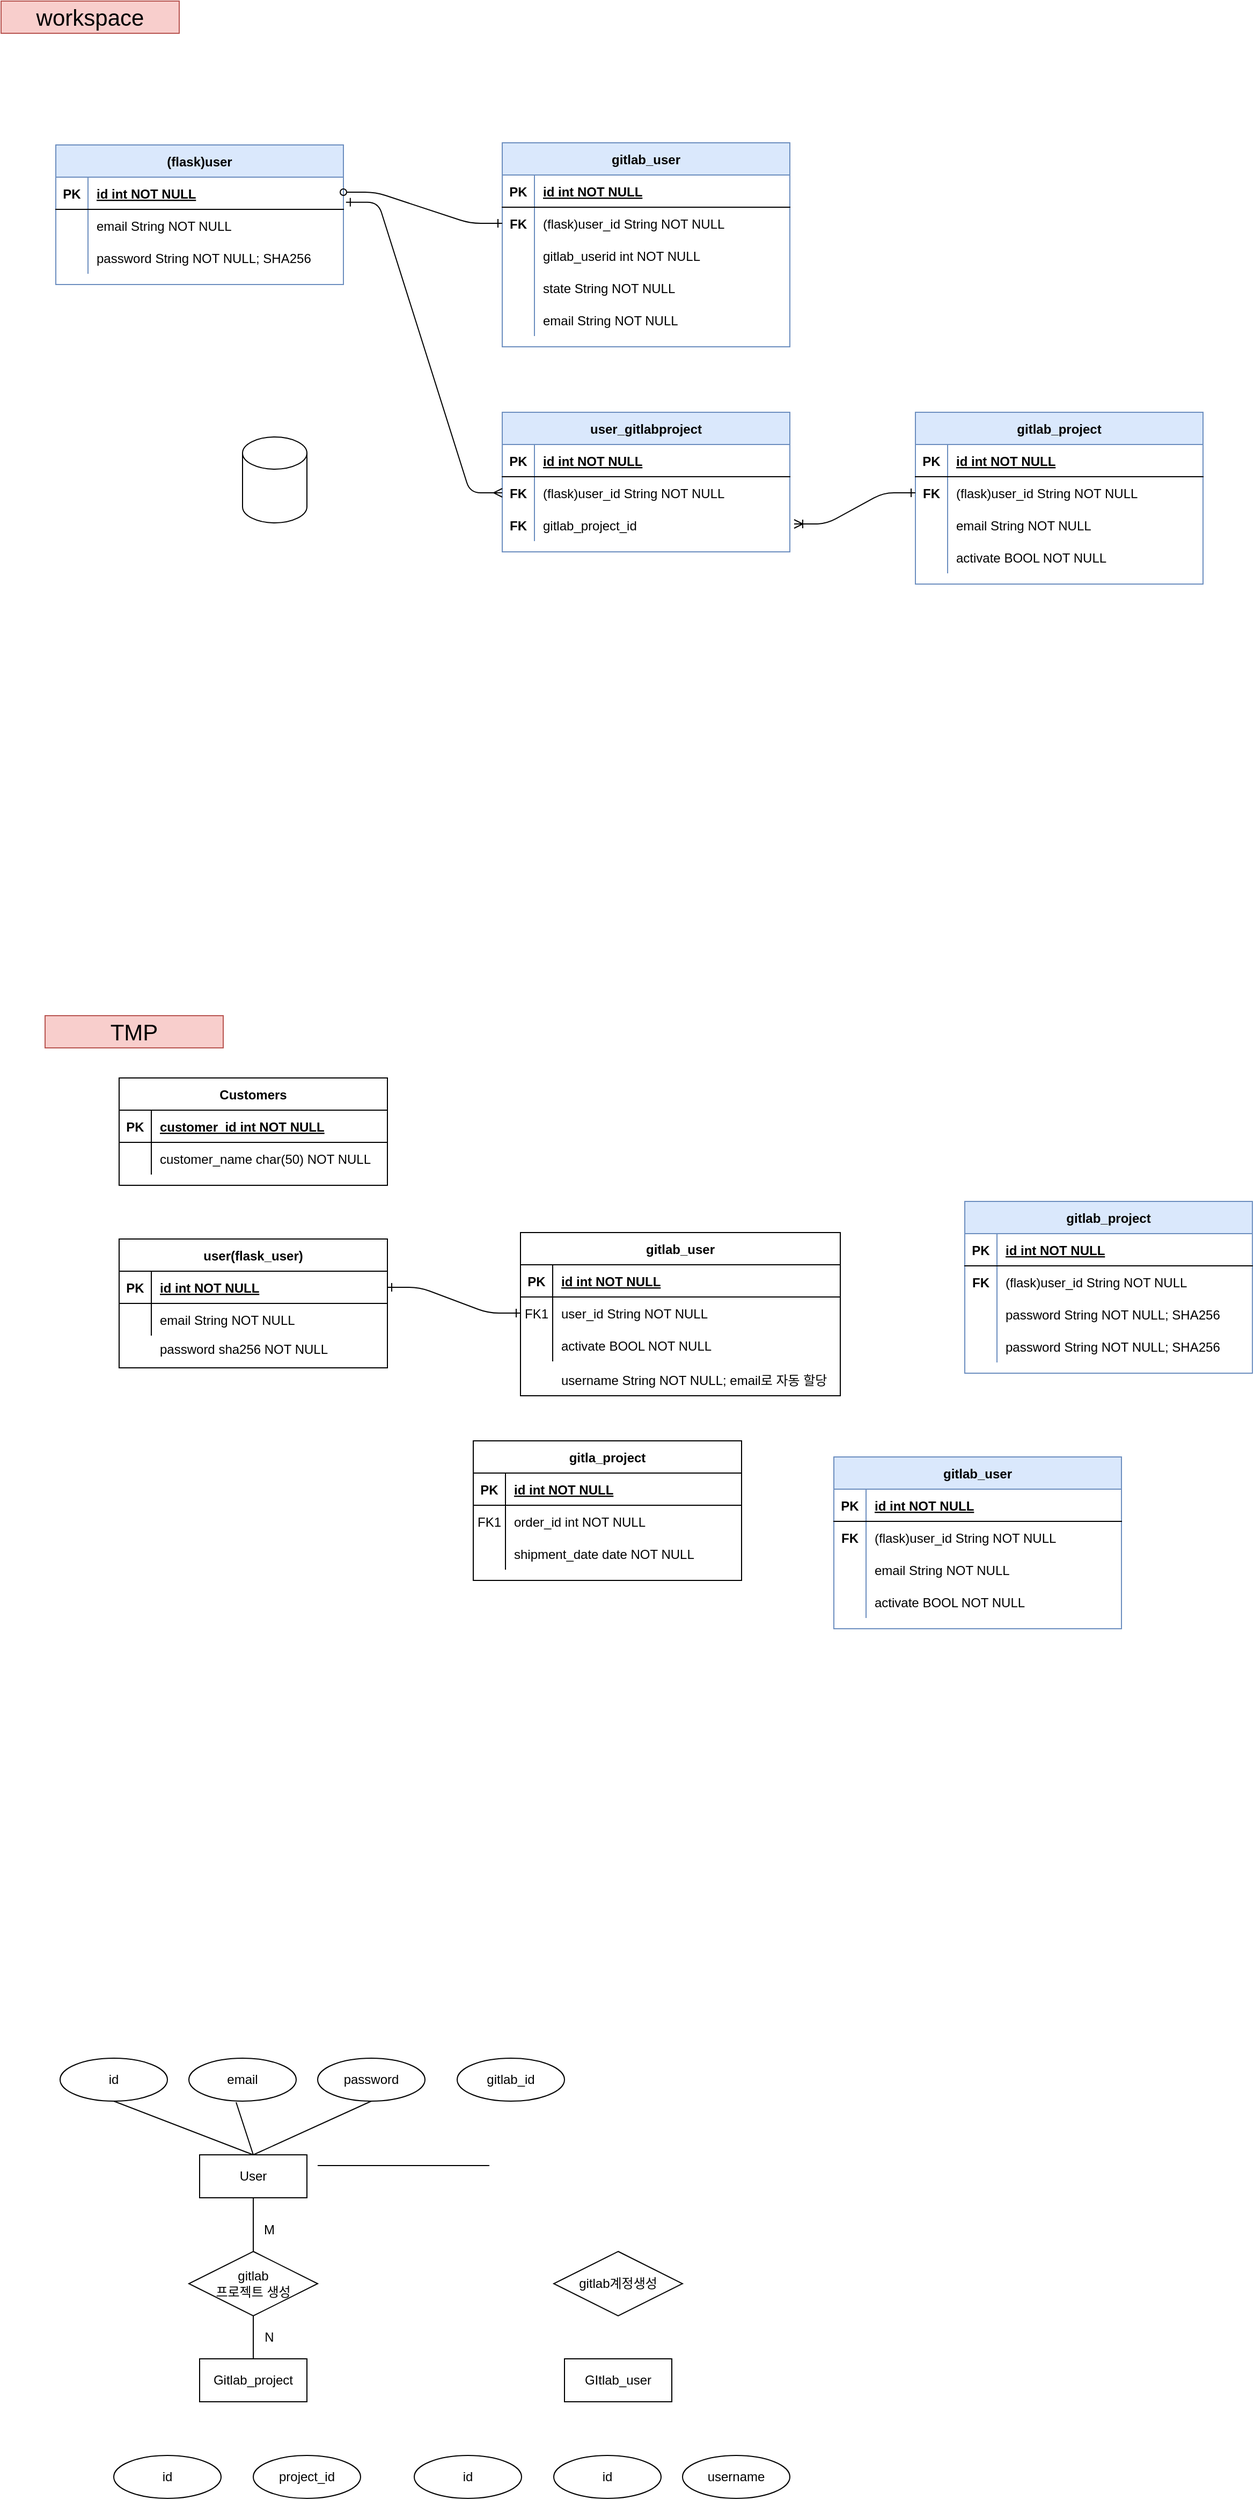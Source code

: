 <mxfile version="14.6.13" type="device"><diagram id="R2lEEEUBdFMjLlhIrx00" name="Page-1"><mxGraphModel dx="1422" dy="1805" grid="0" gridSize="10" guides="1" tooltips="1" connect="1" arrows="1" fold="1" page="1" pageScale="1" pageWidth="850" pageHeight="1100" math="0" shadow="0" extFonts="Permanent Marker^https://fonts.googleapis.com/css?family=Permanent+Marker"><root><mxCell id="0"/><mxCell id="1" parent="0"/><mxCell id="C-vyLk0tnHw3VtMMgP7b-1" value="" style="edgeStyle=entityRelationEdgeStyle;endArrow=ERone;startArrow=ERone;endFill=0;startFill=0;" parent="1" source="C-vyLk0tnHw3VtMMgP7b-24" target="C-vyLk0tnHw3VtMMgP7b-6" edge="1"><mxGeometry width="100" height="100" relative="1" as="geometry"><mxPoint x="366" y="829" as="sourcePoint"/><mxPoint x="466" y="729" as="targetPoint"/></mxGeometry></mxCell><mxCell id="C-vyLk0tnHw3VtMMgP7b-2" value="gitlab_user" style="shape=table;startSize=30;container=1;collapsible=1;childLayout=tableLayout;fixedRows=1;rowLines=0;fontStyle=1;align=center;resizeLast=1;" parent="1" vertex="1"><mxGeometry x="520" y="223" width="298" height="152" as="geometry"/></mxCell><mxCell id="C-vyLk0tnHw3VtMMgP7b-3" value="" style="shape=partialRectangle;collapsible=0;dropTarget=0;pointerEvents=0;fillColor=none;points=[[0,0.5],[1,0.5]];portConstraint=eastwest;top=0;left=0;right=0;bottom=1;" parent="C-vyLk0tnHw3VtMMgP7b-2" vertex="1"><mxGeometry y="30" width="298" height="30" as="geometry"/></mxCell><mxCell id="C-vyLk0tnHw3VtMMgP7b-4" value="PK" style="shape=partialRectangle;overflow=hidden;connectable=0;fillColor=none;top=0;left=0;bottom=0;right=0;fontStyle=1;" parent="C-vyLk0tnHw3VtMMgP7b-3" vertex="1"><mxGeometry width="30" height="30" as="geometry"/></mxCell><mxCell id="C-vyLk0tnHw3VtMMgP7b-5" value="id int NOT NULL " style="shape=partialRectangle;overflow=hidden;connectable=0;fillColor=none;top=0;left=0;bottom=0;right=0;align=left;spacingLeft=6;fontStyle=5;" parent="C-vyLk0tnHw3VtMMgP7b-3" vertex="1"><mxGeometry x="30" width="268" height="30" as="geometry"/></mxCell><mxCell id="C-vyLk0tnHw3VtMMgP7b-6" value="" style="shape=partialRectangle;collapsible=0;dropTarget=0;pointerEvents=0;fillColor=none;points=[[0,0.5],[1,0.5]];portConstraint=eastwest;top=0;left=0;right=0;bottom=0;" parent="C-vyLk0tnHw3VtMMgP7b-2" vertex="1"><mxGeometry y="60" width="298" height="30" as="geometry"/></mxCell><mxCell id="C-vyLk0tnHw3VtMMgP7b-7" value="FK1" style="shape=partialRectangle;overflow=hidden;connectable=0;fillColor=none;top=0;left=0;bottom=0;right=0;" parent="C-vyLk0tnHw3VtMMgP7b-6" vertex="1"><mxGeometry width="30" height="30" as="geometry"/></mxCell><mxCell id="C-vyLk0tnHw3VtMMgP7b-8" value="user_id String NOT NULL" style="shape=partialRectangle;overflow=hidden;connectable=0;fillColor=none;top=0;left=0;bottom=0;right=0;align=left;spacingLeft=6;" parent="C-vyLk0tnHw3VtMMgP7b-6" vertex="1"><mxGeometry x="30" width="268" height="30" as="geometry"/></mxCell><mxCell id="C-vyLk0tnHw3VtMMgP7b-9" value="" style="shape=partialRectangle;collapsible=0;dropTarget=0;pointerEvents=0;fillColor=none;points=[[0,0.5],[1,0.5]];portConstraint=eastwest;top=0;left=0;right=0;bottom=0;" parent="C-vyLk0tnHw3VtMMgP7b-2" vertex="1"><mxGeometry y="90" width="298" height="30" as="geometry"/></mxCell><mxCell id="C-vyLk0tnHw3VtMMgP7b-10" value="" style="shape=partialRectangle;overflow=hidden;connectable=0;fillColor=none;top=0;left=0;bottom=0;right=0;" parent="C-vyLk0tnHw3VtMMgP7b-9" vertex="1"><mxGeometry width="30" height="30" as="geometry"/></mxCell><mxCell id="C-vyLk0tnHw3VtMMgP7b-11" value="activate BOOL NOT NULL" style="shape=partialRectangle;overflow=hidden;connectable=0;fillColor=none;top=0;left=0;bottom=0;right=0;align=left;spacingLeft=6;" parent="C-vyLk0tnHw3VtMMgP7b-9" vertex="1"><mxGeometry x="30" width="268" height="30" as="geometry"/></mxCell><mxCell id="C-vyLk0tnHw3VtMMgP7b-13" value="gitla_project" style="shape=table;startSize=30;container=1;collapsible=1;childLayout=tableLayout;fixedRows=1;rowLines=0;fontStyle=1;align=center;resizeLast=1;" parent="1" vertex="1"><mxGeometry x="476" y="417" width="250" height="130" as="geometry"/></mxCell><mxCell id="C-vyLk0tnHw3VtMMgP7b-14" value="" style="shape=partialRectangle;collapsible=0;dropTarget=0;pointerEvents=0;fillColor=none;points=[[0,0.5],[1,0.5]];portConstraint=eastwest;top=0;left=0;right=0;bottom=1;" parent="C-vyLk0tnHw3VtMMgP7b-13" vertex="1"><mxGeometry y="30" width="250" height="30" as="geometry"/></mxCell><mxCell id="C-vyLk0tnHw3VtMMgP7b-15" value="PK" style="shape=partialRectangle;overflow=hidden;connectable=0;fillColor=none;top=0;left=0;bottom=0;right=0;fontStyle=1;" parent="C-vyLk0tnHw3VtMMgP7b-14" vertex="1"><mxGeometry width="30" height="30" as="geometry"/></mxCell><mxCell id="C-vyLk0tnHw3VtMMgP7b-16" value="id int NOT NULL " style="shape=partialRectangle;overflow=hidden;connectable=0;fillColor=none;top=0;left=0;bottom=0;right=0;align=left;spacingLeft=6;fontStyle=5;" parent="C-vyLk0tnHw3VtMMgP7b-14" vertex="1"><mxGeometry x="30" width="220" height="30" as="geometry"/></mxCell><mxCell id="C-vyLk0tnHw3VtMMgP7b-17" value="" style="shape=partialRectangle;collapsible=0;dropTarget=0;pointerEvents=0;fillColor=none;points=[[0,0.5],[1,0.5]];portConstraint=eastwest;top=0;left=0;right=0;bottom=0;" parent="C-vyLk0tnHw3VtMMgP7b-13" vertex="1"><mxGeometry y="60" width="250" height="30" as="geometry"/></mxCell><mxCell id="C-vyLk0tnHw3VtMMgP7b-18" value="FK1" style="shape=partialRectangle;overflow=hidden;connectable=0;fillColor=none;top=0;left=0;bottom=0;right=0;" parent="C-vyLk0tnHw3VtMMgP7b-17" vertex="1"><mxGeometry width="30" height="30" as="geometry"/></mxCell><mxCell id="C-vyLk0tnHw3VtMMgP7b-19" value="order_id int NOT NULL" style="shape=partialRectangle;overflow=hidden;connectable=0;fillColor=none;top=0;left=0;bottom=0;right=0;align=left;spacingLeft=6;" parent="C-vyLk0tnHw3VtMMgP7b-17" vertex="1"><mxGeometry x="30" width="220" height="30" as="geometry"/></mxCell><mxCell id="C-vyLk0tnHw3VtMMgP7b-20" value="" style="shape=partialRectangle;collapsible=0;dropTarget=0;pointerEvents=0;fillColor=none;points=[[0,0.5],[1,0.5]];portConstraint=eastwest;top=0;left=0;right=0;bottom=0;" parent="C-vyLk0tnHw3VtMMgP7b-13" vertex="1"><mxGeometry y="90" width="250" height="30" as="geometry"/></mxCell><mxCell id="C-vyLk0tnHw3VtMMgP7b-21" value="" style="shape=partialRectangle;overflow=hidden;connectable=0;fillColor=none;top=0;left=0;bottom=0;right=0;" parent="C-vyLk0tnHw3VtMMgP7b-20" vertex="1"><mxGeometry width="30" height="30" as="geometry"/></mxCell><mxCell id="C-vyLk0tnHw3VtMMgP7b-22" value="shipment_date date NOT NULL" style="shape=partialRectangle;overflow=hidden;connectable=0;fillColor=none;top=0;left=0;bottom=0;right=0;align=left;spacingLeft=6;" parent="C-vyLk0tnHw3VtMMgP7b-20" vertex="1"><mxGeometry x="30" width="220" height="30" as="geometry"/></mxCell><object label="user(flask_user)" id="C-vyLk0tnHw3VtMMgP7b-23"><mxCell style="shape=table;startSize=30;container=1;collapsible=1;childLayout=tableLayout;fixedRows=1;rowLines=0;fontStyle=1;align=center;resizeLast=1;" parent="1" vertex="1"><mxGeometry x="146" y="229" width="250" height="120" as="geometry"/></mxCell></object><mxCell id="C-vyLk0tnHw3VtMMgP7b-24" value="" style="shape=partialRectangle;collapsible=0;dropTarget=0;pointerEvents=0;fillColor=none;points=[[0,0.5],[1,0.5]];portConstraint=eastwest;top=0;left=0;right=0;bottom=1;" parent="C-vyLk0tnHw3VtMMgP7b-23" vertex="1"><mxGeometry y="30" width="250" height="30" as="geometry"/></mxCell><mxCell id="C-vyLk0tnHw3VtMMgP7b-25" value="PK" style="shape=partialRectangle;overflow=hidden;connectable=0;fillColor=none;top=0;left=0;bottom=0;right=0;fontStyle=1;" parent="C-vyLk0tnHw3VtMMgP7b-24" vertex="1"><mxGeometry width="30" height="30" as="geometry"/></mxCell><mxCell id="C-vyLk0tnHw3VtMMgP7b-26" value="id int NOT NULL " style="shape=partialRectangle;overflow=hidden;connectable=0;fillColor=none;top=0;left=0;bottom=0;right=0;align=left;spacingLeft=6;fontStyle=5;" parent="C-vyLk0tnHw3VtMMgP7b-24" vertex="1"><mxGeometry x="30" width="220" height="30" as="geometry"/></mxCell><mxCell id="C-vyLk0tnHw3VtMMgP7b-27" value="" style="shape=partialRectangle;collapsible=0;dropTarget=0;pointerEvents=0;fillColor=none;points=[[0,0.5],[1,0.5]];portConstraint=eastwest;top=0;left=0;right=0;bottom=0;" parent="C-vyLk0tnHw3VtMMgP7b-23" vertex="1"><mxGeometry y="60" width="250" height="30" as="geometry"/></mxCell><mxCell id="C-vyLk0tnHw3VtMMgP7b-28" value="" style="shape=partialRectangle;overflow=hidden;connectable=0;fillColor=none;top=0;left=0;bottom=0;right=0;" parent="C-vyLk0tnHw3VtMMgP7b-27" vertex="1"><mxGeometry width="30" height="30" as="geometry"/></mxCell><object label="email String NOT NULL" sss="" df="" id="C-vyLk0tnHw3VtMMgP7b-29"><mxCell style="shape=partialRectangle;overflow=hidden;connectable=0;fillColor=none;top=0;left=0;bottom=0;right=0;align=left;spacingLeft=6;" parent="C-vyLk0tnHw3VtMMgP7b-27" vertex="1"><mxGeometry x="30" width="220" height="30" as="geometry"/></mxCell></object><mxCell id="BXOXtypo6g_zKJY4N_6_-1" value="gitlab&lt;br&gt;프로젝트 생성" style="shape=rhombus;perimeter=rhombusPerimeter;whiteSpace=wrap;html=1;align=center;" parent="1" vertex="1"><mxGeometry x="211" y="1172" width="120" height="60" as="geometry"/></mxCell><mxCell id="BXOXtypo6g_zKJY4N_6_-2" value="User" style="whiteSpace=wrap;html=1;align=center;" parent="1" vertex="1"><mxGeometry x="221" y="1082" width="100" height="40" as="geometry"/></mxCell><mxCell id="BXOXtypo6g_zKJY4N_6_-3" value="id" style="ellipse;whiteSpace=wrap;html=1;align=center;" parent="1" vertex="1"><mxGeometry x="91" y="992" width="100" height="40" as="geometry"/></mxCell><mxCell id="BXOXtypo6g_zKJY4N_6_-4" value="email" style="ellipse;whiteSpace=wrap;html=1;align=center;" parent="1" vertex="1"><mxGeometry x="211" y="992" width="100" height="40" as="geometry"/></mxCell><mxCell id="BXOXtypo6g_zKJY4N_6_-5" value="password" style="ellipse;whiteSpace=wrap;html=1;align=center;" parent="1" vertex="1"><mxGeometry x="331" y="992" width="100" height="40" as="geometry"/></mxCell><mxCell id="BXOXtypo6g_zKJY4N_6_-9" value="" style="endArrow=none;html=1;rounded=0;entryX=0.5;entryY=0;entryDx=0;entryDy=0;exitX=0.5;exitY=1;exitDx=0;exitDy=0;" parent="1" source="BXOXtypo6g_zKJY4N_6_-3" target="BXOXtypo6g_zKJY4N_6_-2" edge="1"><mxGeometry relative="1" as="geometry"><mxPoint x="71" y="1062" as="sourcePoint"/><mxPoint x="231" y="1062" as="targetPoint"/></mxGeometry></mxCell><mxCell id="BXOXtypo6g_zKJY4N_6_-10" value="" style="endArrow=none;html=1;rounded=0;exitX=0.44;exitY=1.025;exitDx=0;exitDy=0;exitPerimeter=0;entryX=0.5;entryY=0;entryDx=0;entryDy=0;" parent="1" source="BXOXtypo6g_zKJY4N_6_-4" target="BXOXtypo6g_zKJY4N_6_-2" edge="1"><mxGeometry relative="1" as="geometry"><mxPoint x="21" y="1162" as="sourcePoint"/><mxPoint x="181" y="1162" as="targetPoint"/></mxGeometry></mxCell><mxCell id="BXOXtypo6g_zKJY4N_6_-11" value="" style="endArrow=none;html=1;rounded=0;exitX=0.5;exitY=1;exitDx=0;exitDy=0;entryX=0.5;entryY=0;entryDx=0;entryDy=0;" parent="1" source="BXOXtypo6g_zKJY4N_6_-5" target="BXOXtypo6g_zKJY4N_6_-2" edge="1"><mxGeometry relative="1" as="geometry"><mxPoint x="371" y="1082" as="sourcePoint"/><mxPoint x="531" y="1082" as="targetPoint"/></mxGeometry></mxCell><mxCell id="BXOXtypo6g_zKJY4N_6_-12" value="Gitlab_project" style="whiteSpace=wrap;html=1;align=center;" parent="1" vertex="1"><mxGeometry x="221" y="1272" width="100" height="40" as="geometry"/></mxCell><mxCell id="BXOXtypo6g_zKJY4N_6_-13" value="gitlab계정생성" style="shape=rhombus;perimeter=rhombusPerimeter;whiteSpace=wrap;html=1;align=center;" parent="1" vertex="1"><mxGeometry x="551" y="1172" width="120" height="60" as="geometry"/></mxCell><mxCell id="BXOXtypo6g_zKJY4N_6_-14" value="id" style="ellipse;whiteSpace=wrap;html=1;align=center;" parent="1" vertex="1"><mxGeometry x="141" y="1362" width="100" height="40" as="geometry"/></mxCell><mxCell id="BXOXtypo6g_zKJY4N_6_-15" value="project_id" style="ellipse;whiteSpace=wrap;html=1;align=center;" parent="1" vertex="1"><mxGeometry x="271" y="1362" width="100" height="40" as="geometry"/></mxCell><mxCell id="BXOXtypo6g_zKJY4N_6_-17" value="" style="endArrow=none;html=1;rounded=0;exitX=0.5;exitY=1;exitDx=0;exitDy=0;entryX=0.5;entryY=0;entryDx=0;entryDy=0;" parent="1" source="BXOXtypo6g_zKJY4N_6_-2" target="BXOXtypo6g_zKJY4N_6_-1" edge="1"><mxGeometry relative="1" as="geometry"><mxPoint x="1" y="1242" as="sourcePoint"/><mxPoint x="161" y="1242" as="targetPoint"/></mxGeometry></mxCell><mxCell id="BXOXtypo6g_zKJY4N_6_-18" value="" style="endArrow=none;html=1;rounded=0;exitX=0.5;exitY=1;exitDx=0;exitDy=0;entryX=0.5;entryY=0;entryDx=0;entryDy=0;" parent="1" source="BXOXtypo6g_zKJY4N_6_-1" target="BXOXtypo6g_zKJY4N_6_-12" edge="1"><mxGeometry relative="1" as="geometry"><mxPoint x="-9" y="1282" as="sourcePoint"/><mxPoint x="151" y="1282" as="targetPoint"/></mxGeometry></mxCell><mxCell id="BXOXtypo6g_zKJY4N_6_-19" value="M" style="text;html=1;strokeColor=none;fillColor=none;align=center;verticalAlign=middle;whiteSpace=wrap;rounded=0;" parent="1" vertex="1"><mxGeometry x="266" y="1142" width="40" height="20" as="geometry"/></mxCell><mxCell id="BXOXtypo6g_zKJY4N_6_-21" value="N" style="text;html=1;strokeColor=none;fillColor=none;align=center;verticalAlign=middle;whiteSpace=wrap;rounded=0;" parent="1" vertex="1"><mxGeometry x="266" y="1242" width="40" height="20" as="geometry"/></mxCell><mxCell id="BXOXtypo6g_zKJY4N_6_-22" value="gitlab_id" style="ellipse;whiteSpace=wrap;html=1;align=center;" parent="1" vertex="1"><mxGeometry x="461" y="992" width="100" height="40" as="geometry"/></mxCell><mxCell id="BXOXtypo6g_zKJY4N_6_-23" value="GItlab_user" style="whiteSpace=wrap;html=1;align=center;" parent="1" vertex="1"><mxGeometry x="561" y="1272" width="100" height="40" as="geometry"/></mxCell><mxCell id="BXOXtypo6g_zKJY4N_6_-24" value="id" style="ellipse;whiteSpace=wrap;html=1;align=center;" parent="1" vertex="1"><mxGeometry x="421" y="1362" width="100" height="40" as="geometry"/></mxCell><mxCell id="BXOXtypo6g_zKJY4N_6_-25" value="id" style="ellipse;whiteSpace=wrap;html=1;align=center;" parent="1" vertex="1"><mxGeometry x="551" y="1362" width="100" height="40" as="geometry"/></mxCell><mxCell id="BXOXtypo6g_zKJY4N_6_-26" value="username" style="ellipse;whiteSpace=wrap;html=1;align=center;" parent="1" vertex="1"><mxGeometry x="671" y="1362" width="100" height="40" as="geometry"/></mxCell><mxCell id="xePOYDw-ApHGvrt-FQwB-1" value="" style="endArrow=none;html=1;rounded=0;" parent="1" edge="1"><mxGeometry relative="1" as="geometry"><mxPoint x="331" y="1092" as="sourcePoint"/><mxPoint x="491" y="1092" as="targetPoint"/></mxGeometry></mxCell><mxCell id="xePOYDw-ApHGvrt-FQwB-2" value="Customers" style="shape=table;startSize=30;container=1;collapsible=1;childLayout=tableLayout;fixedRows=1;rowLines=0;fontStyle=1;align=center;resizeLast=1;" parent="1" vertex="1"><mxGeometry x="146" y="79" width="250" height="100" as="geometry"/></mxCell><mxCell id="xePOYDw-ApHGvrt-FQwB-3" value="" style="shape=partialRectangle;collapsible=0;dropTarget=0;pointerEvents=0;fillColor=none;points=[[0,0.5],[1,0.5]];portConstraint=eastwest;top=0;left=0;right=0;bottom=1;" parent="xePOYDw-ApHGvrt-FQwB-2" vertex="1"><mxGeometry y="30" width="250" height="30" as="geometry"/></mxCell><mxCell id="xePOYDw-ApHGvrt-FQwB-4" value="PK" style="shape=partialRectangle;overflow=hidden;connectable=0;fillColor=none;top=0;left=0;bottom=0;right=0;fontStyle=1;" parent="xePOYDw-ApHGvrt-FQwB-3" vertex="1"><mxGeometry width="30" height="30" as="geometry"/></mxCell><mxCell id="xePOYDw-ApHGvrt-FQwB-5" value="customer_id int NOT NULL " style="shape=partialRectangle;overflow=hidden;connectable=0;fillColor=none;top=0;left=0;bottom=0;right=0;align=left;spacingLeft=6;fontStyle=5;" parent="xePOYDw-ApHGvrt-FQwB-3" vertex="1"><mxGeometry x="30" width="220" height="30" as="geometry"/></mxCell><mxCell id="xePOYDw-ApHGvrt-FQwB-6" value="" style="shape=partialRectangle;collapsible=0;dropTarget=0;pointerEvents=0;fillColor=none;points=[[0,0.5],[1,0.5]];portConstraint=eastwest;top=0;left=0;right=0;bottom=0;" parent="xePOYDw-ApHGvrt-FQwB-2" vertex="1"><mxGeometry y="60" width="250" height="30" as="geometry"/></mxCell><mxCell id="xePOYDw-ApHGvrt-FQwB-7" value="" style="shape=partialRectangle;overflow=hidden;connectable=0;fillColor=none;top=0;left=0;bottom=0;right=0;" parent="xePOYDw-ApHGvrt-FQwB-6" vertex="1"><mxGeometry width="30" height="30" as="geometry"/></mxCell><mxCell id="xePOYDw-ApHGvrt-FQwB-8" value="customer_name char(50) NOT NULL" style="shape=partialRectangle;overflow=hidden;connectable=0;fillColor=none;top=0;left=0;bottom=0;right=0;align=left;spacingLeft=6;" parent="xePOYDw-ApHGvrt-FQwB-6" vertex="1"><mxGeometry x="30" width="220" height="30" as="geometry"/></mxCell><object label="password sha256 NOT NULL" sss="" df="" id="xePOYDw-ApHGvrt-FQwB-42"><mxCell style="shape=partialRectangle;overflow=hidden;connectable=0;fillColor=none;top=0;left=0;bottom=0;right=0;align=left;spacingLeft=6;" parent="1" vertex="1"><mxGeometry x="176" y="316" width="220" height="30" as="geometry"/></mxCell></object><mxCell id="xePOYDw-ApHGvrt-FQwB-43" value="username String NOT NULL; email로 자동 할당" style="shape=partialRectangle;overflow=hidden;connectable=0;fillColor=none;top=0;left=0;bottom=0;right=0;align=left;spacingLeft=6;" parent="1" vertex="1"><mxGeometry x="550" y="345" width="268" height="30" as="geometry"/></mxCell><mxCell id="xePOYDw-ApHGvrt-FQwB-74" value="gitlab_user" style="shape=table;startSize=30;container=1;collapsible=1;childLayout=tableLayout;fixedRows=1;rowLines=0;fontStyle=1;align=center;resizeLast=1;fillColor=#dae8fc;strokeColor=#6c8ebf;" parent="1" vertex="1"><mxGeometry x="812" y="432" width="268" height="160" as="geometry"/></mxCell><mxCell id="xePOYDw-ApHGvrt-FQwB-75" value="" style="shape=partialRectangle;collapsible=0;dropTarget=0;pointerEvents=0;fillColor=none;top=0;left=0;bottom=1;right=0;points=[[0,0.5],[1,0.5]];portConstraint=eastwest;" parent="xePOYDw-ApHGvrt-FQwB-74" vertex="1"><mxGeometry y="30" width="268" height="30" as="geometry"/></mxCell><mxCell id="xePOYDw-ApHGvrt-FQwB-76" value="PK" style="shape=partialRectangle;connectable=0;fillColor=none;top=0;left=0;bottom=0;right=0;fontStyle=1;overflow=hidden;" parent="xePOYDw-ApHGvrt-FQwB-75" vertex="1"><mxGeometry width="30" height="30" as="geometry"/></mxCell><mxCell id="xePOYDw-ApHGvrt-FQwB-77" value="id int NOT NULL" style="shape=partialRectangle;connectable=0;fillColor=none;top=0;left=0;bottom=0;right=0;align=left;spacingLeft=6;fontStyle=5;overflow=hidden;" parent="xePOYDw-ApHGvrt-FQwB-75" vertex="1"><mxGeometry x="30" width="238" height="30" as="geometry"/></mxCell><mxCell id="xePOYDw-ApHGvrt-FQwB-78" value="" style="shape=partialRectangle;collapsible=0;dropTarget=0;pointerEvents=0;fillColor=none;top=0;left=0;bottom=0;right=0;points=[[0,0.5],[1,0.5]];portConstraint=eastwest;" parent="xePOYDw-ApHGvrt-FQwB-74" vertex="1"><mxGeometry y="60" width="268" height="30" as="geometry"/></mxCell><mxCell id="xePOYDw-ApHGvrt-FQwB-79" value="FK" style="shape=partialRectangle;connectable=0;fillColor=none;top=0;left=0;bottom=0;right=0;editable=1;overflow=hidden;fontStyle=1" parent="xePOYDw-ApHGvrt-FQwB-78" vertex="1"><mxGeometry width="30" height="30" as="geometry"/></mxCell><mxCell id="xePOYDw-ApHGvrt-FQwB-80" value="(flask)user_id String NOT NULL" style="shape=partialRectangle;connectable=0;fillColor=none;top=0;left=0;bottom=0;right=0;align=left;spacingLeft=6;overflow=hidden;" parent="xePOYDw-ApHGvrt-FQwB-78" vertex="1"><mxGeometry x="30" width="238" height="30" as="geometry"/></mxCell><mxCell id="xePOYDw-ApHGvrt-FQwB-81" value="" style="shape=partialRectangle;collapsible=0;dropTarget=0;pointerEvents=0;fillColor=none;top=0;left=0;bottom=0;right=0;points=[[0,0.5],[1,0.5]];portConstraint=eastwest;" parent="xePOYDw-ApHGvrt-FQwB-74" vertex="1"><mxGeometry y="90" width="268" height="30" as="geometry"/></mxCell><mxCell id="xePOYDw-ApHGvrt-FQwB-82" value="" style="shape=partialRectangle;connectable=0;fillColor=none;top=0;left=0;bottom=0;right=0;editable=1;overflow=hidden;" parent="xePOYDw-ApHGvrt-FQwB-81" vertex="1"><mxGeometry width="30" height="30" as="geometry"/></mxCell><mxCell id="xePOYDw-ApHGvrt-FQwB-83" value="email String NOT NULL " style="shape=partialRectangle;connectable=0;fillColor=none;top=0;left=0;bottom=0;right=0;align=left;spacingLeft=6;overflow=hidden;" parent="xePOYDw-ApHGvrt-FQwB-81" vertex="1"><mxGeometry x="30" width="238" height="30" as="geometry"/></mxCell><mxCell id="xePOYDw-ApHGvrt-FQwB-84" value="" style="shape=partialRectangle;collapsible=0;dropTarget=0;pointerEvents=0;fillColor=none;top=0;left=0;bottom=0;right=0;points=[[0,0.5],[1,0.5]];portConstraint=eastwest;" parent="xePOYDw-ApHGvrt-FQwB-74" vertex="1"><mxGeometry y="120" width="268" height="30" as="geometry"/></mxCell><mxCell id="xePOYDw-ApHGvrt-FQwB-85" value="" style="shape=partialRectangle;connectable=0;fillColor=none;top=0;left=0;bottom=0;right=0;editable=1;overflow=hidden;" parent="xePOYDw-ApHGvrt-FQwB-84" vertex="1"><mxGeometry width="30" height="30" as="geometry"/></mxCell><mxCell id="xePOYDw-ApHGvrt-FQwB-86" value="activate BOOL NOT NULL" style="shape=partialRectangle;connectable=0;fillColor=none;top=0;left=0;bottom=0;right=0;align=left;spacingLeft=6;overflow=hidden;" parent="xePOYDw-ApHGvrt-FQwB-84" vertex="1"><mxGeometry x="30" width="238" height="30" as="geometry"/></mxCell><mxCell id="xePOYDw-ApHGvrt-FQwB-108" value="TMP" style="text;html=1;strokeColor=#b85450;fillColor=#f8cecc;align=center;verticalAlign=middle;whiteSpace=wrap;rounded=0;fontSize=21;" parent="1" vertex="1"><mxGeometry x="77" y="21" width="166" height="30" as="geometry"/></mxCell><mxCell id="xePOYDw-ApHGvrt-FQwB-110" value="(flask)user" style="shape=table;startSize=30;container=1;collapsible=1;childLayout=tableLayout;fixedRows=1;rowLines=0;fontStyle=1;align=center;resizeLast=1;fillColor=#dae8fc;strokeColor=#6c8ebf;" parent="1" vertex="1"><mxGeometry x="87" y="-790" width="268" height="130" as="geometry"/></mxCell><mxCell id="xePOYDw-ApHGvrt-FQwB-111" value="" style="shape=partialRectangle;collapsible=0;dropTarget=0;pointerEvents=0;fillColor=none;top=0;left=0;bottom=1;right=0;points=[[0,0.5],[1,0.5]];portConstraint=eastwest;" parent="xePOYDw-ApHGvrt-FQwB-110" vertex="1"><mxGeometry y="30" width="268" height="30" as="geometry"/></mxCell><mxCell id="xePOYDw-ApHGvrt-FQwB-112" value="PK" style="shape=partialRectangle;connectable=0;fillColor=none;top=0;left=0;bottom=0;right=0;fontStyle=1;overflow=hidden;" parent="xePOYDw-ApHGvrt-FQwB-111" vertex="1"><mxGeometry width="30" height="30" as="geometry"/></mxCell><mxCell id="xePOYDw-ApHGvrt-FQwB-113" value="id int NOT NULL" style="shape=partialRectangle;connectable=0;fillColor=none;top=0;left=0;bottom=0;right=0;align=left;spacingLeft=6;fontStyle=5;overflow=hidden;" parent="xePOYDw-ApHGvrt-FQwB-111" vertex="1"><mxGeometry x="30" width="238" height="30" as="geometry"/></mxCell><mxCell id="xePOYDw-ApHGvrt-FQwB-114" value="" style="shape=partialRectangle;collapsible=0;dropTarget=0;pointerEvents=0;fillColor=none;top=0;left=0;bottom=0;right=0;points=[[0,0.5],[1,0.5]];portConstraint=eastwest;" parent="xePOYDw-ApHGvrt-FQwB-110" vertex="1"><mxGeometry y="60" width="268" height="30" as="geometry"/></mxCell><mxCell id="xePOYDw-ApHGvrt-FQwB-115" value="" style="shape=partialRectangle;connectable=0;fillColor=none;top=0;left=0;bottom=0;right=0;editable=1;overflow=hidden;" parent="xePOYDw-ApHGvrt-FQwB-114" vertex="1"><mxGeometry width="30" height="30" as="geometry"/></mxCell><mxCell id="xePOYDw-ApHGvrt-FQwB-116" value="email String NOT NULL" style="shape=partialRectangle;connectable=0;fillColor=none;top=0;left=0;bottom=0;right=0;align=left;spacingLeft=6;overflow=hidden;" parent="xePOYDw-ApHGvrt-FQwB-114" vertex="1"><mxGeometry x="30" width="238" height="30" as="geometry"/></mxCell><mxCell id="xePOYDw-ApHGvrt-FQwB-117" value="" style="shape=partialRectangle;collapsible=0;dropTarget=0;pointerEvents=0;fillColor=none;top=0;left=0;bottom=0;right=0;points=[[0,0.5],[1,0.5]];portConstraint=eastwest;" parent="xePOYDw-ApHGvrt-FQwB-110" vertex="1"><mxGeometry y="90" width="268" height="30" as="geometry"/></mxCell><mxCell id="xePOYDw-ApHGvrt-FQwB-118" value="" style="shape=partialRectangle;connectable=0;fillColor=none;top=0;left=0;bottom=0;right=0;editable=1;overflow=hidden;" parent="xePOYDw-ApHGvrt-FQwB-117" vertex="1"><mxGeometry width="30" height="30" as="geometry"/></mxCell><mxCell id="xePOYDw-ApHGvrt-FQwB-119" value="password String NOT NULL; SHA256" style="shape=partialRectangle;connectable=0;fillColor=none;top=0;left=0;bottom=0;right=0;align=left;spacingLeft=6;overflow=hidden;" parent="xePOYDw-ApHGvrt-FQwB-117" vertex="1"><mxGeometry x="30" width="238" height="30" as="geometry"/></mxCell><mxCell id="xePOYDw-ApHGvrt-FQwB-120" value="gitlab_project" style="shape=table;startSize=30;container=1;collapsible=1;childLayout=tableLayout;fixedRows=1;rowLines=0;fontStyle=1;align=center;resizeLast=1;fillColor=#dae8fc;strokeColor=#6c8ebf;" parent="1" vertex="1"><mxGeometry x="934" y="194" width="268" height="160" as="geometry"/></mxCell><mxCell id="xePOYDw-ApHGvrt-FQwB-121" value="" style="shape=partialRectangle;collapsible=0;dropTarget=0;pointerEvents=0;fillColor=none;top=0;left=0;bottom=1;right=0;points=[[0,0.5],[1,0.5]];portConstraint=eastwest;" parent="xePOYDw-ApHGvrt-FQwB-120" vertex="1"><mxGeometry y="30" width="268" height="30" as="geometry"/></mxCell><mxCell id="xePOYDw-ApHGvrt-FQwB-122" value="PK" style="shape=partialRectangle;connectable=0;fillColor=none;top=0;left=0;bottom=0;right=0;fontStyle=1;overflow=hidden;" parent="xePOYDw-ApHGvrt-FQwB-121" vertex="1"><mxGeometry width="30" height="30" as="geometry"/></mxCell><mxCell id="xePOYDw-ApHGvrt-FQwB-123" value="id int NOT NULL" style="shape=partialRectangle;connectable=0;fillColor=none;top=0;left=0;bottom=0;right=0;align=left;spacingLeft=6;fontStyle=5;overflow=hidden;" parent="xePOYDw-ApHGvrt-FQwB-121" vertex="1"><mxGeometry x="30" width="238" height="30" as="geometry"/></mxCell><mxCell id="xePOYDw-ApHGvrt-FQwB-124" value="" style="shape=partialRectangle;collapsible=0;dropTarget=0;pointerEvents=0;fillColor=none;top=0;left=0;bottom=0;right=0;points=[[0,0.5],[1,0.5]];portConstraint=eastwest;" parent="xePOYDw-ApHGvrt-FQwB-120" vertex="1"><mxGeometry y="60" width="268" height="30" as="geometry"/></mxCell><mxCell id="xePOYDw-ApHGvrt-FQwB-125" value="FK" style="shape=partialRectangle;connectable=0;fillColor=none;top=0;left=0;bottom=0;right=0;editable=1;overflow=hidden;fontStyle=1" parent="xePOYDw-ApHGvrt-FQwB-124" vertex="1"><mxGeometry width="30" height="30" as="geometry"/></mxCell><mxCell id="xePOYDw-ApHGvrt-FQwB-126" value="(flask)user_id String NOT NULL" style="shape=partialRectangle;connectable=0;fillColor=none;top=0;left=0;bottom=0;right=0;align=left;spacingLeft=6;overflow=hidden;" parent="xePOYDw-ApHGvrt-FQwB-124" vertex="1"><mxGeometry x="30" width="238" height="30" as="geometry"/></mxCell><mxCell id="xePOYDw-ApHGvrt-FQwB-127" value="" style="shape=partialRectangle;collapsible=0;dropTarget=0;pointerEvents=0;fillColor=none;top=0;left=0;bottom=0;right=0;points=[[0,0.5],[1,0.5]];portConstraint=eastwest;" parent="xePOYDw-ApHGvrt-FQwB-120" vertex="1"><mxGeometry y="90" width="268" height="30" as="geometry"/></mxCell><mxCell id="xePOYDw-ApHGvrt-FQwB-128" value="" style="shape=partialRectangle;connectable=0;fillColor=none;top=0;left=0;bottom=0;right=0;editable=1;overflow=hidden;" parent="xePOYDw-ApHGvrt-FQwB-127" vertex="1"><mxGeometry width="30" height="30" as="geometry"/></mxCell><mxCell id="xePOYDw-ApHGvrt-FQwB-129" value="password String NOT NULL; SHA256" style="shape=partialRectangle;connectable=0;fillColor=none;top=0;left=0;bottom=0;right=0;align=left;spacingLeft=6;overflow=hidden;" parent="xePOYDw-ApHGvrt-FQwB-127" vertex="1"><mxGeometry x="30" width="238" height="30" as="geometry"/></mxCell><mxCell id="xePOYDw-ApHGvrt-FQwB-130" value="" style="shape=partialRectangle;collapsible=0;dropTarget=0;pointerEvents=0;fillColor=none;top=0;left=0;bottom=0;right=0;points=[[0,0.5],[1,0.5]];portConstraint=eastwest;" parent="xePOYDw-ApHGvrt-FQwB-120" vertex="1"><mxGeometry y="120" width="268" height="30" as="geometry"/></mxCell><mxCell id="xePOYDw-ApHGvrt-FQwB-131" value="" style="shape=partialRectangle;connectable=0;fillColor=none;top=0;left=0;bottom=0;right=0;editable=1;overflow=hidden;" parent="xePOYDw-ApHGvrt-FQwB-130" vertex="1"><mxGeometry width="30" height="30" as="geometry"/></mxCell><mxCell id="xePOYDw-ApHGvrt-FQwB-132" value="password String NOT NULL; SHA256" style="shape=partialRectangle;connectable=0;fillColor=none;top=0;left=0;bottom=0;right=0;align=left;spacingLeft=6;overflow=hidden;" parent="xePOYDw-ApHGvrt-FQwB-130" vertex="1"><mxGeometry x="30" width="238" height="30" as="geometry"/></mxCell><mxCell id="xePOYDw-ApHGvrt-FQwB-135" value="workspace" style="text;html=1;strokeColor=#b85450;fillColor=#f8cecc;align=center;verticalAlign=middle;whiteSpace=wrap;rounded=0;fontSize=21;" parent="1" vertex="1"><mxGeometry x="36" y="-924" width="166" height="30" as="geometry"/></mxCell><mxCell id="xePOYDw-ApHGvrt-FQwB-136" value="gitlab_user" style="shape=table;startSize=30;container=1;collapsible=1;childLayout=tableLayout;fixedRows=1;rowLines=0;fontStyle=1;align=center;resizeLast=1;fillColor=#dae8fc;strokeColor=#6c8ebf;" parent="1" vertex="1"><mxGeometry x="503" y="-792" width="268" height="190" as="geometry"/></mxCell><mxCell id="xePOYDw-ApHGvrt-FQwB-137" value="" style="shape=partialRectangle;collapsible=0;dropTarget=0;pointerEvents=0;fillColor=none;top=0;left=0;bottom=1;right=0;points=[[0,0.5],[1,0.5]];portConstraint=eastwest;" parent="xePOYDw-ApHGvrt-FQwB-136" vertex="1"><mxGeometry y="30" width="268" height="30" as="geometry"/></mxCell><mxCell id="xePOYDw-ApHGvrt-FQwB-138" value="PK" style="shape=partialRectangle;connectable=0;fillColor=none;top=0;left=0;bottom=0;right=0;fontStyle=1;overflow=hidden;" parent="xePOYDw-ApHGvrt-FQwB-137" vertex="1"><mxGeometry width="30" height="30" as="geometry"/></mxCell><mxCell id="xePOYDw-ApHGvrt-FQwB-139" value="id int NOT NULL" style="shape=partialRectangle;connectable=0;fillColor=none;top=0;left=0;bottom=0;right=0;align=left;spacingLeft=6;fontStyle=5;overflow=hidden;" parent="xePOYDw-ApHGvrt-FQwB-137" vertex="1"><mxGeometry x="30" width="238" height="30" as="geometry"/></mxCell><mxCell id="xePOYDw-ApHGvrt-FQwB-140" value="" style="shape=partialRectangle;collapsible=0;dropTarget=0;pointerEvents=0;fillColor=none;top=0;left=0;bottom=0;right=0;points=[[0,0.5],[1,0.5]];portConstraint=eastwest;" parent="xePOYDw-ApHGvrt-FQwB-136" vertex="1"><mxGeometry y="60" width="268" height="30" as="geometry"/></mxCell><mxCell id="xePOYDw-ApHGvrt-FQwB-141" value="FK" style="shape=partialRectangle;connectable=0;fillColor=none;top=0;left=0;bottom=0;right=0;editable=1;overflow=hidden;fontStyle=1" parent="xePOYDw-ApHGvrt-FQwB-140" vertex="1"><mxGeometry width="30" height="30" as="geometry"/></mxCell><mxCell id="xePOYDw-ApHGvrt-FQwB-142" value="(flask)user_id String NOT NULL" style="shape=partialRectangle;connectable=0;fillColor=none;top=0;left=0;bottom=0;right=0;align=left;spacingLeft=6;overflow=hidden;" parent="xePOYDw-ApHGvrt-FQwB-140" vertex="1"><mxGeometry x="30" width="238" height="30" as="geometry"/></mxCell><mxCell id="xePOYDw-ApHGvrt-FQwB-143" value="" style="shape=partialRectangle;collapsible=0;dropTarget=0;pointerEvents=0;fillColor=none;top=0;left=0;bottom=0;right=0;points=[[0,0.5],[1,0.5]];portConstraint=eastwest;" parent="xePOYDw-ApHGvrt-FQwB-136" vertex="1"><mxGeometry y="90" width="268" height="30" as="geometry"/></mxCell><mxCell id="xePOYDw-ApHGvrt-FQwB-144" value="" style="shape=partialRectangle;connectable=0;fillColor=none;top=0;left=0;bottom=0;right=0;editable=1;overflow=hidden;" parent="xePOYDw-ApHGvrt-FQwB-143" vertex="1"><mxGeometry width="30" height="30" as="geometry"/></mxCell><mxCell id="xePOYDw-ApHGvrt-FQwB-145" value="gitlab_userid int NOT NULL " style="shape=partialRectangle;connectable=0;fillColor=none;top=0;left=0;bottom=0;right=0;align=left;spacingLeft=6;overflow=hidden;" parent="xePOYDw-ApHGvrt-FQwB-143" vertex="1"><mxGeometry x="30" width="238" height="30" as="geometry"/></mxCell><mxCell id="xePOYDw-ApHGvrt-FQwB-146" value="" style="shape=partialRectangle;collapsible=0;dropTarget=0;pointerEvents=0;fillColor=none;top=0;left=0;bottom=0;right=0;points=[[0,0.5],[1,0.5]];portConstraint=eastwest;" parent="xePOYDw-ApHGvrt-FQwB-136" vertex="1"><mxGeometry y="120" width="268" height="30" as="geometry"/></mxCell><mxCell id="xePOYDw-ApHGvrt-FQwB-147" value="" style="shape=partialRectangle;connectable=0;fillColor=none;top=0;left=0;bottom=0;right=0;editable=1;overflow=hidden;" parent="xePOYDw-ApHGvrt-FQwB-146" vertex="1"><mxGeometry width="30" height="30" as="geometry"/></mxCell><mxCell id="xePOYDw-ApHGvrt-FQwB-148" value="state String NOT NULL" style="shape=partialRectangle;connectable=0;fillColor=none;top=0;left=0;bottom=0;right=0;align=left;spacingLeft=6;overflow=hidden;" parent="xePOYDw-ApHGvrt-FQwB-146" vertex="1"><mxGeometry x="30" width="238" height="30" as="geometry"/></mxCell><mxCell id="kNWrqbLLhhoaj48XMJlA-1" value="" style="shape=partialRectangle;collapsible=0;dropTarget=0;pointerEvents=0;fillColor=none;top=0;left=0;bottom=0;right=0;points=[[0,0.5],[1,0.5]];portConstraint=eastwest;" vertex="1" parent="xePOYDw-ApHGvrt-FQwB-136"><mxGeometry y="150" width="268" height="30" as="geometry"/></mxCell><mxCell id="kNWrqbLLhhoaj48XMJlA-2" value="" style="shape=partialRectangle;connectable=0;fillColor=none;top=0;left=0;bottom=0;right=0;editable=1;overflow=hidden;" vertex="1" parent="kNWrqbLLhhoaj48XMJlA-1"><mxGeometry width="30" height="30" as="geometry"/></mxCell><mxCell id="kNWrqbLLhhoaj48XMJlA-3" value="email String NOT NULL " style="shape=partialRectangle;connectable=0;fillColor=none;top=0;left=0;bottom=0;right=0;align=left;spacingLeft=6;overflow=hidden;" vertex="1" parent="kNWrqbLLhhoaj48XMJlA-1"><mxGeometry x="30" width="238" height="30" as="geometry"/></mxCell><mxCell id="xePOYDw-ApHGvrt-FQwB-149" value="gitlab_project" style="shape=table;startSize=30;container=1;collapsible=1;childLayout=tableLayout;fixedRows=1;rowLines=0;fontStyle=1;align=center;resizeLast=1;fillColor=#dae8fc;strokeColor=#6c8ebf;" parent="1" vertex="1"><mxGeometry x="888" y="-541" width="268" height="160" as="geometry"/></mxCell><mxCell id="xePOYDw-ApHGvrt-FQwB-150" value="" style="shape=partialRectangle;collapsible=0;dropTarget=0;pointerEvents=0;fillColor=none;top=0;left=0;bottom=1;right=0;points=[[0,0.5],[1,0.5]];portConstraint=eastwest;" parent="xePOYDw-ApHGvrt-FQwB-149" vertex="1"><mxGeometry y="30" width="268" height="30" as="geometry"/></mxCell><mxCell id="xePOYDw-ApHGvrt-FQwB-151" value="PK" style="shape=partialRectangle;connectable=0;fillColor=none;top=0;left=0;bottom=0;right=0;fontStyle=1;overflow=hidden;" parent="xePOYDw-ApHGvrt-FQwB-150" vertex="1"><mxGeometry width="30" height="30" as="geometry"/></mxCell><mxCell id="xePOYDw-ApHGvrt-FQwB-152" value="id int NOT NULL" style="shape=partialRectangle;connectable=0;fillColor=none;top=0;left=0;bottom=0;right=0;align=left;spacingLeft=6;fontStyle=5;overflow=hidden;" parent="xePOYDw-ApHGvrt-FQwB-150" vertex="1"><mxGeometry x="30" width="238" height="30" as="geometry"/></mxCell><mxCell id="xePOYDw-ApHGvrt-FQwB-153" value="" style="shape=partialRectangle;collapsible=0;dropTarget=0;pointerEvents=0;fillColor=none;top=0;left=0;bottom=0;right=0;points=[[0,0.5],[1,0.5]];portConstraint=eastwest;" parent="xePOYDw-ApHGvrt-FQwB-149" vertex="1"><mxGeometry y="60" width="268" height="30" as="geometry"/></mxCell><mxCell id="xePOYDw-ApHGvrt-FQwB-154" value="FK" style="shape=partialRectangle;connectable=0;fillColor=none;top=0;left=0;bottom=0;right=0;editable=1;overflow=hidden;fontStyle=1" parent="xePOYDw-ApHGvrt-FQwB-153" vertex="1"><mxGeometry width="30" height="30" as="geometry"/></mxCell><mxCell id="xePOYDw-ApHGvrt-FQwB-155" value="(flask)user_id String NOT NULL" style="shape=partialRectangle;connectable=0;fillColor=none;top=0;left=0;bottom=0;right=0;align=left;spacingLeft=6;overflow=hidden;" parent="xePOYDw-ApHGvrt-FQwB-153" vertex="1"><mxGeometry x="30" width="238" height="30" as="geometry"/></mxCell><mxCell id="xePOYDw-ApHGvrt-FQwB-156" value="" style="shape=partialRectangle;collapsible=0;dropTarget=0;pointerEvents=0;fillColor=none;top=0;left=0;bottom=0;right=0;points=[[0,0.5],[1,0.5]];portConstraint=eastwest;" parent="xePOYDw-ApHGvrt-FQwB-149" vertex="1"><mxGeometry y="90" width="268" height="30" as="geometry"/></mxCell><mxCell id="xePOYDw-ApHGvrt-FQwB-157" value="" style="shape=partialRectangle;connectable=0;fillColor=none;top=0;left=0;bottom=0;right=0;editable=1;overflow=hidden;" parent="xePOYDw-ApHGvrt-FQwB-156" vertex="1"><mxGeometry width="30" height="30" as="geometry"/></mxCell><mxCell id="xePOYDw-ApHGvrt-FQwB-158" value="email String NOT NULL " style="shape=partialRectangle;connectable=0;fillColor=none;top=0;left=0;bottom=0;right=0;align=left;spacingLeft=6;overflow=hidden;" parent="xePOYDw-ApHGvrt-FQwB-156" vertex="1"><mxGeometry x="30" width="238" height="30" as="geometry"/></mxCell><mxCell id="xePOYDw-ApHGvrt-FQwB-159" value="" style="shape=partialRectangle;collapsible=0;dropTarget=0;pointerEvents=0;fillColor=none;top=0;left=0;bottom=0;right=0;points=[[0,0.5],[1,0.5]];portConstraint=eastwest;" parent="xePOYDw-ApHGvrt-FQwB-149" vertex="1"><mxGeometry y="120" width="268" height="30" as="geometry"/></mxCell><mxCell id="xePOYDw-ApHGvrt-FQwB-160" value="" style="shape=partialRectangle;connectable=0;fillColor=none;top=0;left=0;bottom=0;right=0;editable=1;overflow=hidden;" parent="xePOYDw-ApHGvrt-FQwB-159" vertex="1"><mxGeometry width="30" height="30" as="geometry"/></mxCell><mxCell id="xePOYDw-ApHGvrt-FQwB-161" value="activate BOOL NOT NULL" style="shape=partialRectangle;connectable=0;fillColor=none;top=0;left=0;bottom=0;right=0;align=left;spacingLeft=6;overflow=hidden;" parent="xePOYDw-ApHGvrt-FQwB-159" vertex="1"><mxGeometry x="30" width="238" height="30" as="geometry"/></mxCell><mxCell id="xePOYDw-ApHGvrt-FQwB-162" value="" style="edgeStyle=entityRelationEdgeStyle;endArrow=ERone;startArrow=oval;endFill=0;startFill=0;entryX=0;entryY=0.5;entryDx=0;entryDy=0;" parent="1" target="xePOYDw-ApHGvrt-FQwB-140" edge="1"><mxGeometry width="100" height="100" relative="1" as="geometry"><mxPoint x="355" y="-746" as="sourcePoint"/><mxPoint x="479" y="-722.0" as="targetPoint"/></mxGeometry></mxCell><mxCell id="xePOYDw-ApHGvrt-FQwB-166" value="user_gitlabproject" style="shape=table;startSize=30;container=1;collapsible=1;childLayout=tableLayout;fixedRows=1;rowLines=0;fontStyle=1;align=center;resizeLast=1;fillColor=#dae8fc;strokeColor=#6c8ebf;" parent="1" vertex="1"><mxGeometry x="503" y="-541" width="268" height="130" as="geometry"/></mxCell><mxCell id="xePOYDw-ApHGvrt-FQwB-167" value="" style="shape=partialRectangle;collapsible=0;dropTarget=0;pointerEvents=0;fillColor=none;top=0;left=0;bottom=1;right=0;points=[[0,0.5],[1,0.5]];portConstraint=eastwest;" parent="xePOYDw-ApHGvrt-FQwB-166" vertex="1"><mxGeometry y="30" width="268" height="30" as="geometry"/></mxCell><mxCell id="xePOYDw-ApHGvrt-FQwB-168" value="PK" style="shape=partialRectangle;connectable=0;fillColor=none;top=0;left=0;bottom=0;right=0;fontStyle=1;overflow=hidden;" parent="xePOYDw-ApHGvrt-FQwB-167" vertex="1"><mxGeometry width="30" height="30" as="geometry"/></mxCell><mxCell id="xePOYDw-ApHGvrt-FQwB-169" value="id int NOT NULL" style="shape=partialRectangle;connectable=0;fillColor=none;top=0;left=0;bottom=0;right=0;align=left;spacingLeft=6;fontStyle=5;overflow=hidden;" parent="xePOYDw-ApHGvrt-FQwB-167" vertex="1"><mxGeometry x="30" width="238" height="30" as="geometry"/></mxCell><mxCell id="xePOYDw-ApHGvrt-FQwB-170" value="" style="shape=partialRectangle;collapsible=0;dropTarget=0;pointerEvents=0;fillColor=none;top=0;left=0;bottom=0;right=0;points=[[0,0.5],[1,0.5]];portConstraint=eastwest;" parent="xePOYDw-ApHGvrt-FQwB-166" vertex="1"><mxGeometry y="60" width="268" height="30" as="geometry"/></mxCell><mxCell id="xePOYDw-ApHGvrt-FQwB-171" value="FK" style="shape=partialRectangle;connectable=0;fillColor=none;top=0;left=0;bottom=0;right=0;editable=1;overflow=hidden;fontStyle=1" parent="xePOYDw-ApHGvrt-FQwB-170" vertex="1"><mxGeometry width="30" height="30" as="geometry"/></mxCell><mxCell id="xePOYDw-ApHGvrt-FQwB-172" value="(flask)user_id String NOT NULL" style="shape=partialRectangle;connectable=0;fillColor=none;top=0;left=0;bottom=0;right=0;align=left;spacingLeft=6;overflow=hidden;" parent="xePOYDw-ApHGvrt-FQwB-170" vertex="1"><mxGeometry x="30" width="238" height="30" as="geometry"/></mxCell><mxCell id="xePOYDw-ApHGvrt-FQwB-173" value="" style="shape=partialRectangle;collapsible=0;dropTarget=0;pointerEvents=0;fillColor=none;top=0;left=0;bottom=0;right=0;points=[[0,0.5],[1,0.5]];portConstraint=eastwest;" parent="xePOYDw-ApHGvrt-FQwB-166" vertex="1"><mxGeometry y="90" width="268" height="30" as="geometry"/></mxCell><mxCell id="xePOYDw-ApHGvrt-FQwB-174" value="FK" style="shape=partialRectangle;connectable=0;fillColor=none;top=0;left=0;bottom=0;right=0;editable=1;overflow=hidden;fontStyle=1" parent="xePOYDw-ApHGvrt-FQwB-173" vertex="1"><mxGeometry width="30" height="30" as="geometry"/></mxCell><mxCell id="xePOYDw-ApHGvrt-FQwB-175" value="gitlab_project_id" style="shape=partialRectangle;connectable=0;fillColor=none;top=0;left=0;bottom=0;right=0;align=left;spacingLeft=6;overflow=hidden;" parent="xePOYDw-ApHGvrt-FQwB-173" vertex="1"><mxGeometry x="30" width="238" height="30" as="geometry"/></mxCell><mxCell id="xePOYDw-ApHGvrt-FQwB-179" value="" style="edgeStyle=entityRelationEdgeStyle;endArrow=ERone;startArrow=ERoneToMany;endFill=0;startFill=0;entryX=0;entryY=0.5;entryDx=0;entryDy=0;" parent="1" target="xePOYDw-ApHGvrt-FQwB-153" edge="1"><mxGeometry width="100" height="100" relative="1" as="geometry"><mxPoint x="775" y="-437" as="sourcePoint"/><mxPoint x="465" y="-474" as="targetPoint"/></mxGeometry></mxCell><mxCell id="xePOYDw-ApHGvrt-FQwB-180" value="" style="edgeStyle=entityRelationEdgeStyle;endArrow=ERmany;startArrow=ERone;endFill=0;startFill=0;entryX=0;entryY=0.5;entryDx=0;entryDy=0;exitX=1.009;exitY=0.778;exitDx=0;exitDy=0;exitPerimeter=0;" parent="1" source="xePOYDw-ApHGvrt-FQwB-111" target="xePOYDw-ApHGvrt-FQwB-170" edge="1"><mxGeometry width="100" height="100" relative="1" as="geometry"><mxPoint x="360" y="-449" as="sourcePoint"/><mxPoint x="473" y="-478" as="targetPoint"/></mxGeometry></mxCell><mxCell id="xePOYDw-ApHGvrt-FQwB-181" value="" style="shape=cylinder3;whiteSpace=wrap;html=1;boundedLbl=1;backgroundOutline=1;size=15;fontSize=21;" parent="1" vertex="1"><mxGeometry x="261" y="-518" width="60" height="80" as="geometry"/></mxCell></root></mxGraphModel></diagram></mxfile>